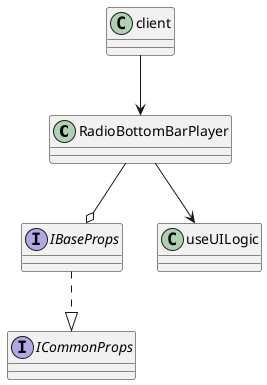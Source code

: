 @startuml Code Architecture

class RadioBottomBarPlayer {}

interface IBaseProps {}
interface ICommonProps {}

RadioBottomBarPlayer --o IBaseProps
IBaseProps ..|> ICommonProps

RadioBottomBarPlayer --> useUILogic

class client {}

client --> RadioBottomBarPlayer
@enduml